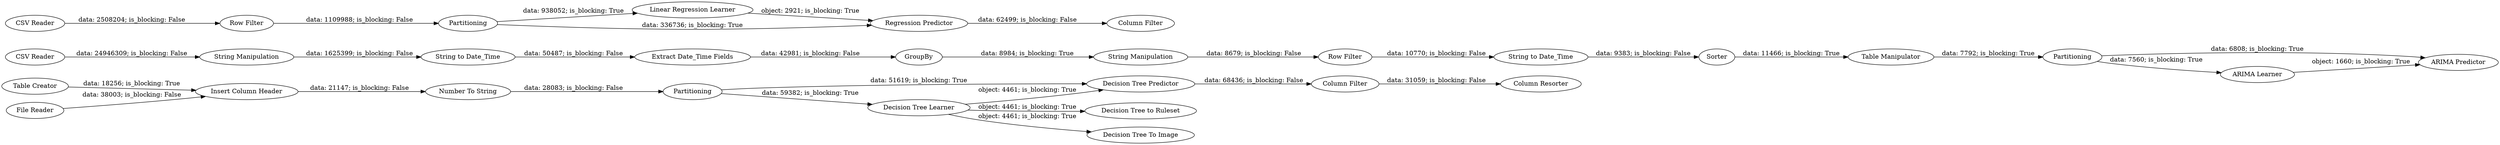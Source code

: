 digraph {
	"7857343030852831537_13" [label="Decision Tree Predictor"]
	"7857343030852831537_32" [label="ARIMA Predictor"]
	"5894892703564059392_29" [label="Table Manipulator"]
	"7857343030852831537_18" [label="CSV Reader"]
	"5894892703564059392_19" [label="String to Date_Time"]
	"7857343030852831537_11" [label="Decision Tree Learner"]
	"7857343030852831537_9" [label="Insert Column Header"]
	"7857343030852831537_4" [label="Linear Regression Learner"]
	"7857343030852831537_5" [label="Regression Predictor"]
	"5894892703564059392_21" [label="String Manipulation"]
	"7857343030852831537_6" [label="Column Filter"]
	"7857343030852831537_8" [label="Table Creator"]
	"7857343030852831537_17" [label="Decision Tree to Ruleset"]
	"7857343030852831537_14" [label="Column Filter"]
	"7857343030852831537_3" [label=Partitioning]
	"7857343030852831537_16" [label="Decision Tree To Image"]
	"5894892703564059392_22" [label="Extract Date_Time Fields"]
	"7857343030852831537_15" [label="Column Resorter"]
	"5894892703564059392_24" [label="String Manipulation"]
	"7857343030852831537_33" [label="ARIMA Learner"]
	"7857343030852831537_2" [label="Row Filter"]
	"7857343030852831537_31" [label=Partitioning]
	"5894892703564059392_28" [label=Sorter]
	"7857343030852831537_7" [label="File Reader"]
	"7857343030852831537_1" [label="CSV Reader"]
	"7857343030852831537_10" [label=Partitioning]
	"5894892703564059392_23" [label=GroupBy]
	"5894892703564059392_27" [label="String to Date_Time"]
	"5894892703564059392_25" [label="Row Filter"]
	"7857343030852831537_12" [label="Number To String"]
	"7857343030852831537_3" -> "7857343030852831537_5" [label="data: 336736; is_blocking: True"]
	"7857343030852831537_13" -> "7857343030852831537_14" [label="data: 68436; is_blocking: False"]
	"5894892703564059392_21" -> "5894892703564059392_19" [label="data: 1625399; is_blocking: False"]
	"7857343030852831537_33" -> "7857343030852831537_32" [label="object: 1660; is_blocking: True"]
	"7857343030852831537_5" -> "7857343030852831537_6" [label="data: 62499; is_blocking: False"]
	"7857343030852831537_11" -> "7857343030852831537_16" [label="object: 4461; is_blocking: True"]
	"7857343030852831537_11" -> "7857343030852831537_13" [label="object: 4461; is_blocking: True"]
	"7857343030852831537_31" -> "7857343030852831537_32" [label="data: 6808; is_blocking: True"]
	"5894892703564059392_19" -> "5894892703564059392_22" [label="data: 50487; is_blocking: False"]
	"7857343030852831537_9" -> "7857343030852831537_12" [label="data: 21147; is_blocking: False"]
	"7857343030852831537_4" -> "7857343030852831537_5" [label="object: 2921; is_blocking: True"]
	"5894892703564059392_24" -> "5894892703564059392_25" [label="data: 8679; is_blocking: False"]
	"7857343030852831537_7" -> "7857343030852831537_9" [label="data: 38003; is_blocking: False"]
	"7857343030852831537_10" -> "7857343030852831537_11" [label="data: 59382; is_blocking: True"]
	"7857343030852831537_12" -> "7857343030852831537_10" [label="data: 28083; is_blocking: False"]
	"7857343030852831537_18" -> "5894892703564059392_21" [label="data: 24946309; is_blocking: False"]
	"7857343030852831537_31" -> "7857343030852831537_33" [label="data: 7560; is_blocking: True"]
	"7857343030852831537_8" -> "7857343030852831537_9" [label="data: 18256; is_blocking: True"]
	"5894892703564059392_23" -> "5894892703564059392_24" [label="data: 8984; is_blocking: True"]
	"5894892703564059392_27" -> "5894892703564059392_28" [label="data: 9383; is_blocking: False"]
	"5894892703564059392_22" -> "5894892703564059392_23" [label="data: 42981; is_blocking: False"]
	"7857343030852831537_2" -> "7857343030852831537_3" [label="data: 1109988; is_blocking: False"]
	"7857343030852831537_3" -> "7857343030852831537_4" [label="data: 938052; is_blocking: True"]
	"5894892703564059392_25" -> "5894892703564059392_27" [label="data: 10770; is_blocking: False"]
	"7857343030852831537_10" -> "7857343030852831537_13" [label="data: 51619; is_blocking: True"]
	"5894892703564059392_28" -> "5894892703564059392_29" [label="data: 11466; is_blocking: True"]
	"7857343030852831537_1" -> "7857343030852831537_2" [label="data: 2508204; is_blocking: False"]
	"7857343030852831537_14" -> "7857343030852831537_15" [label="data: 31059; is_blocking: False"]
	"5894892703564059392_29" -> "7857343030852831537_31" [label="data: 7792; is_blocking: True"]
	"7857343030852831537_11" -> "7857343030852831537_17" [label="object: 4461; is_blocking: True"]
	rankdir=LR
}
